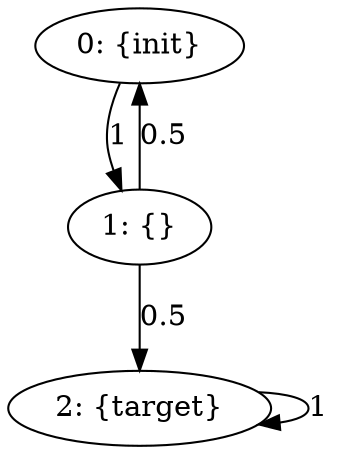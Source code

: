 digraph model {
	0 [ label = "0: {init}" ];
	1 [ label = "1: {}" ];
	2 [ label = "2: {target}" ];
	0 -> 1 [ label= "1" ];
	1 -> 0 [ label= "0.5" ];
	1 -> 2 [ label= "0.5" ];
	2 -> 2 [ label= "1" ];
}
